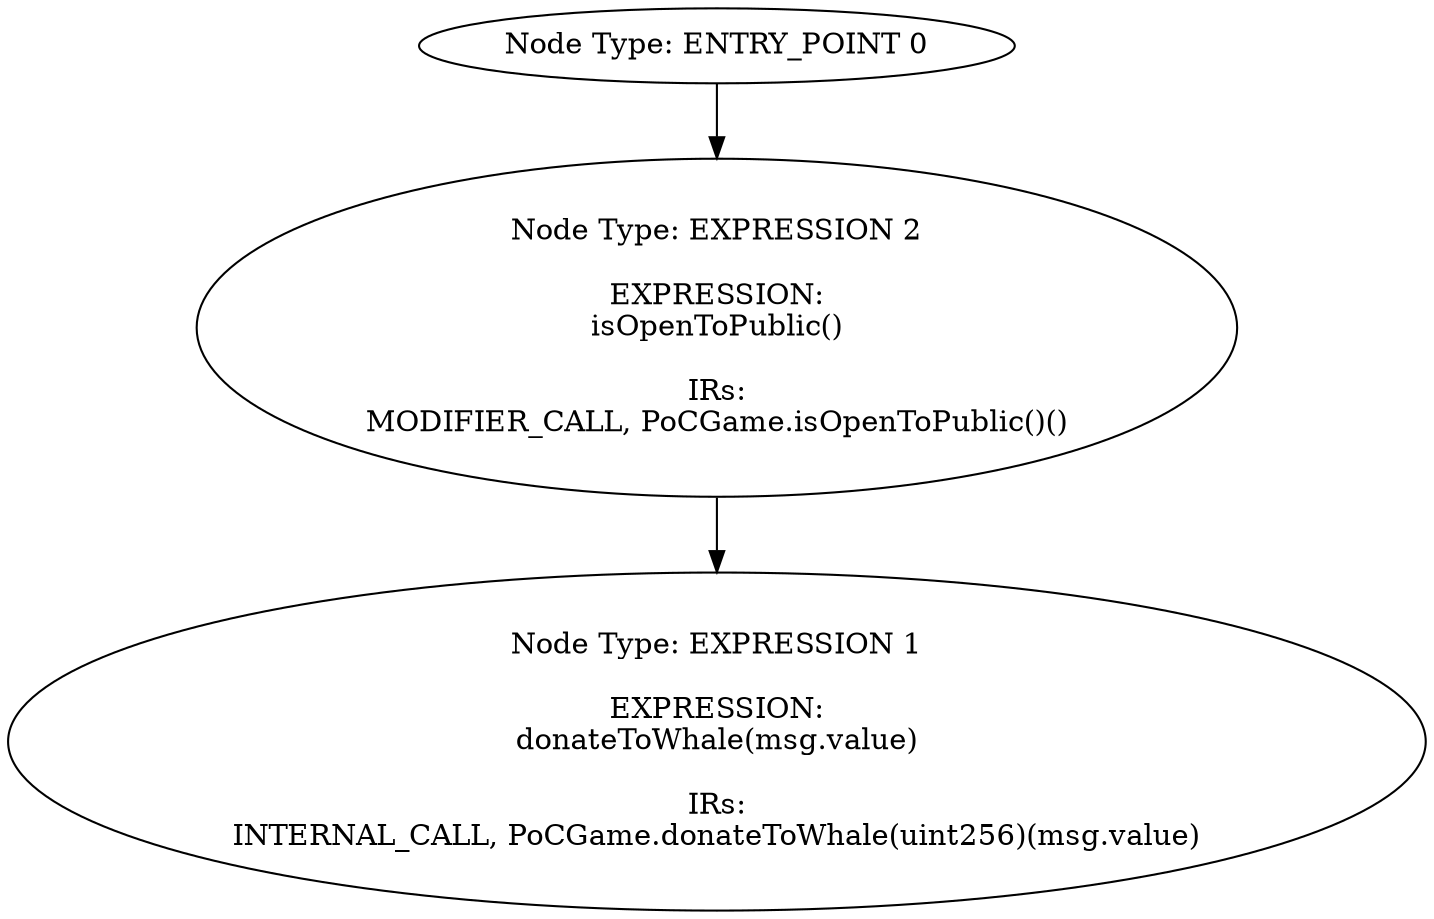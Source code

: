digraph{
0[label="Node Type: ENTRY_POINT 0
"];
0->2;
1[label="Node Type: EXPRESSION 1

EXPRESSION:
donateToWhale(msg.value)

IRs:
INTERNAL_CALL, PoCGame.donateToWhale(uint256)(msg.value)"];
2[label="Node Type: EXPRESSION 2

EXPRESSION:
isOpenToPublic()

IRs:
MODIFIER_CALL, PoCGame.isOpenToPublic()()"];
2->1;
}
